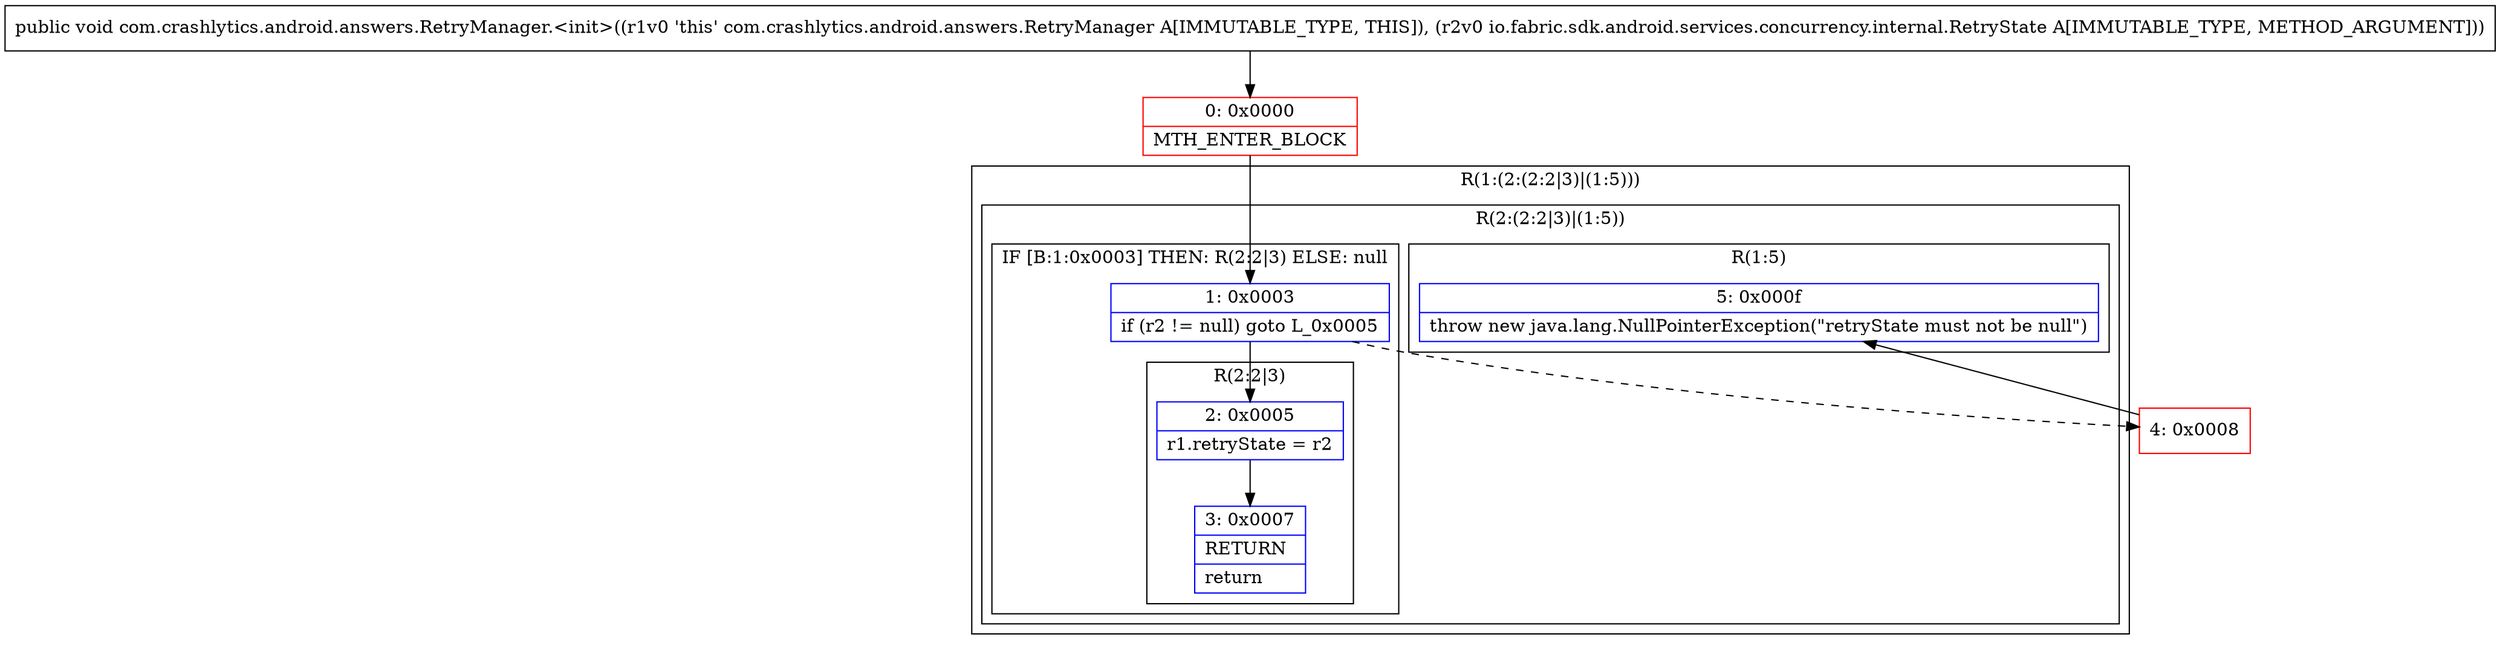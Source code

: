 digraph "CFG forcom.crashlytics.android.answers.RetryManager.\<init\>(Lio\/fabric\/sdk\/android\/services\/concurrency\/internal\/RetryState;)V" {
subgraph cluster_Region_1711071208 {
label = "R(1:(2:(2:2|3)|(1:5)))";
node [shape=record,color=blue];
subgraph cluster_Region_1428545840 {
label = "R(2:(2:2|3)|(1:5))";
node [shape=record,color=blue];
subgraph cluster_IfRegion_614909738 {
label = "IF [B:1:0x0003] THEN: R(2:2|3) ELSE: null";
node [shape=record,color=blue];
Node_1 [shape=record,label="{1\:\ 0x0003|if (r2 != null) goto L_0x0005\l}"];
subgraph cluster_Region_1221561609 {
label = "R(2:2|3)";
node [shape=record,color=blue];
Node_2 [shape=record,label="{2\:\ 0x0005|r1.retryState = r2\l}"];
Node_3 [shape=record,label="{3\:\ 0x0007|RETURN\l|return\l}"];
}
}
subgraph cluster_Region_1271859303 {
label = "R(1:5)";
node [shape=record,color=blue];
Node_5 [shape=record,label="{5\:\ 0x000f|throw new java.lang.NullPointerException(\"retryState must not be null\")\l}"];
}
}
}
Node_0 [shape=record,color=red,label="{0\:\ 0x0000|MTH_ENTER_BLOCK\l}"];
Node_4 [shape=record,color=red,label="{4\:\ 0x0008}"];
MethodNode[shape=record,label="{public void com.crashlytics.android.answers.RetryManager.\<init\>((r1v0 'this' com.crashlytics.android.answers.RetryManager A[IMMUTABLE_TYPE, THIS]), (r2v0 io.fabric.sdk.android.services.concurrency.internal.RetryState A[IMMUTABLE_TYPE, METHOD_ARGUMENT])) }"];
MethodNode -> Node_0;
Node_1 -> Node_2;
Node_1 -> Node_4[style=dashed];
Node_2 -> Node_3;
Node_0 -> Node_1;
Node_4 -> Node_5;
}

